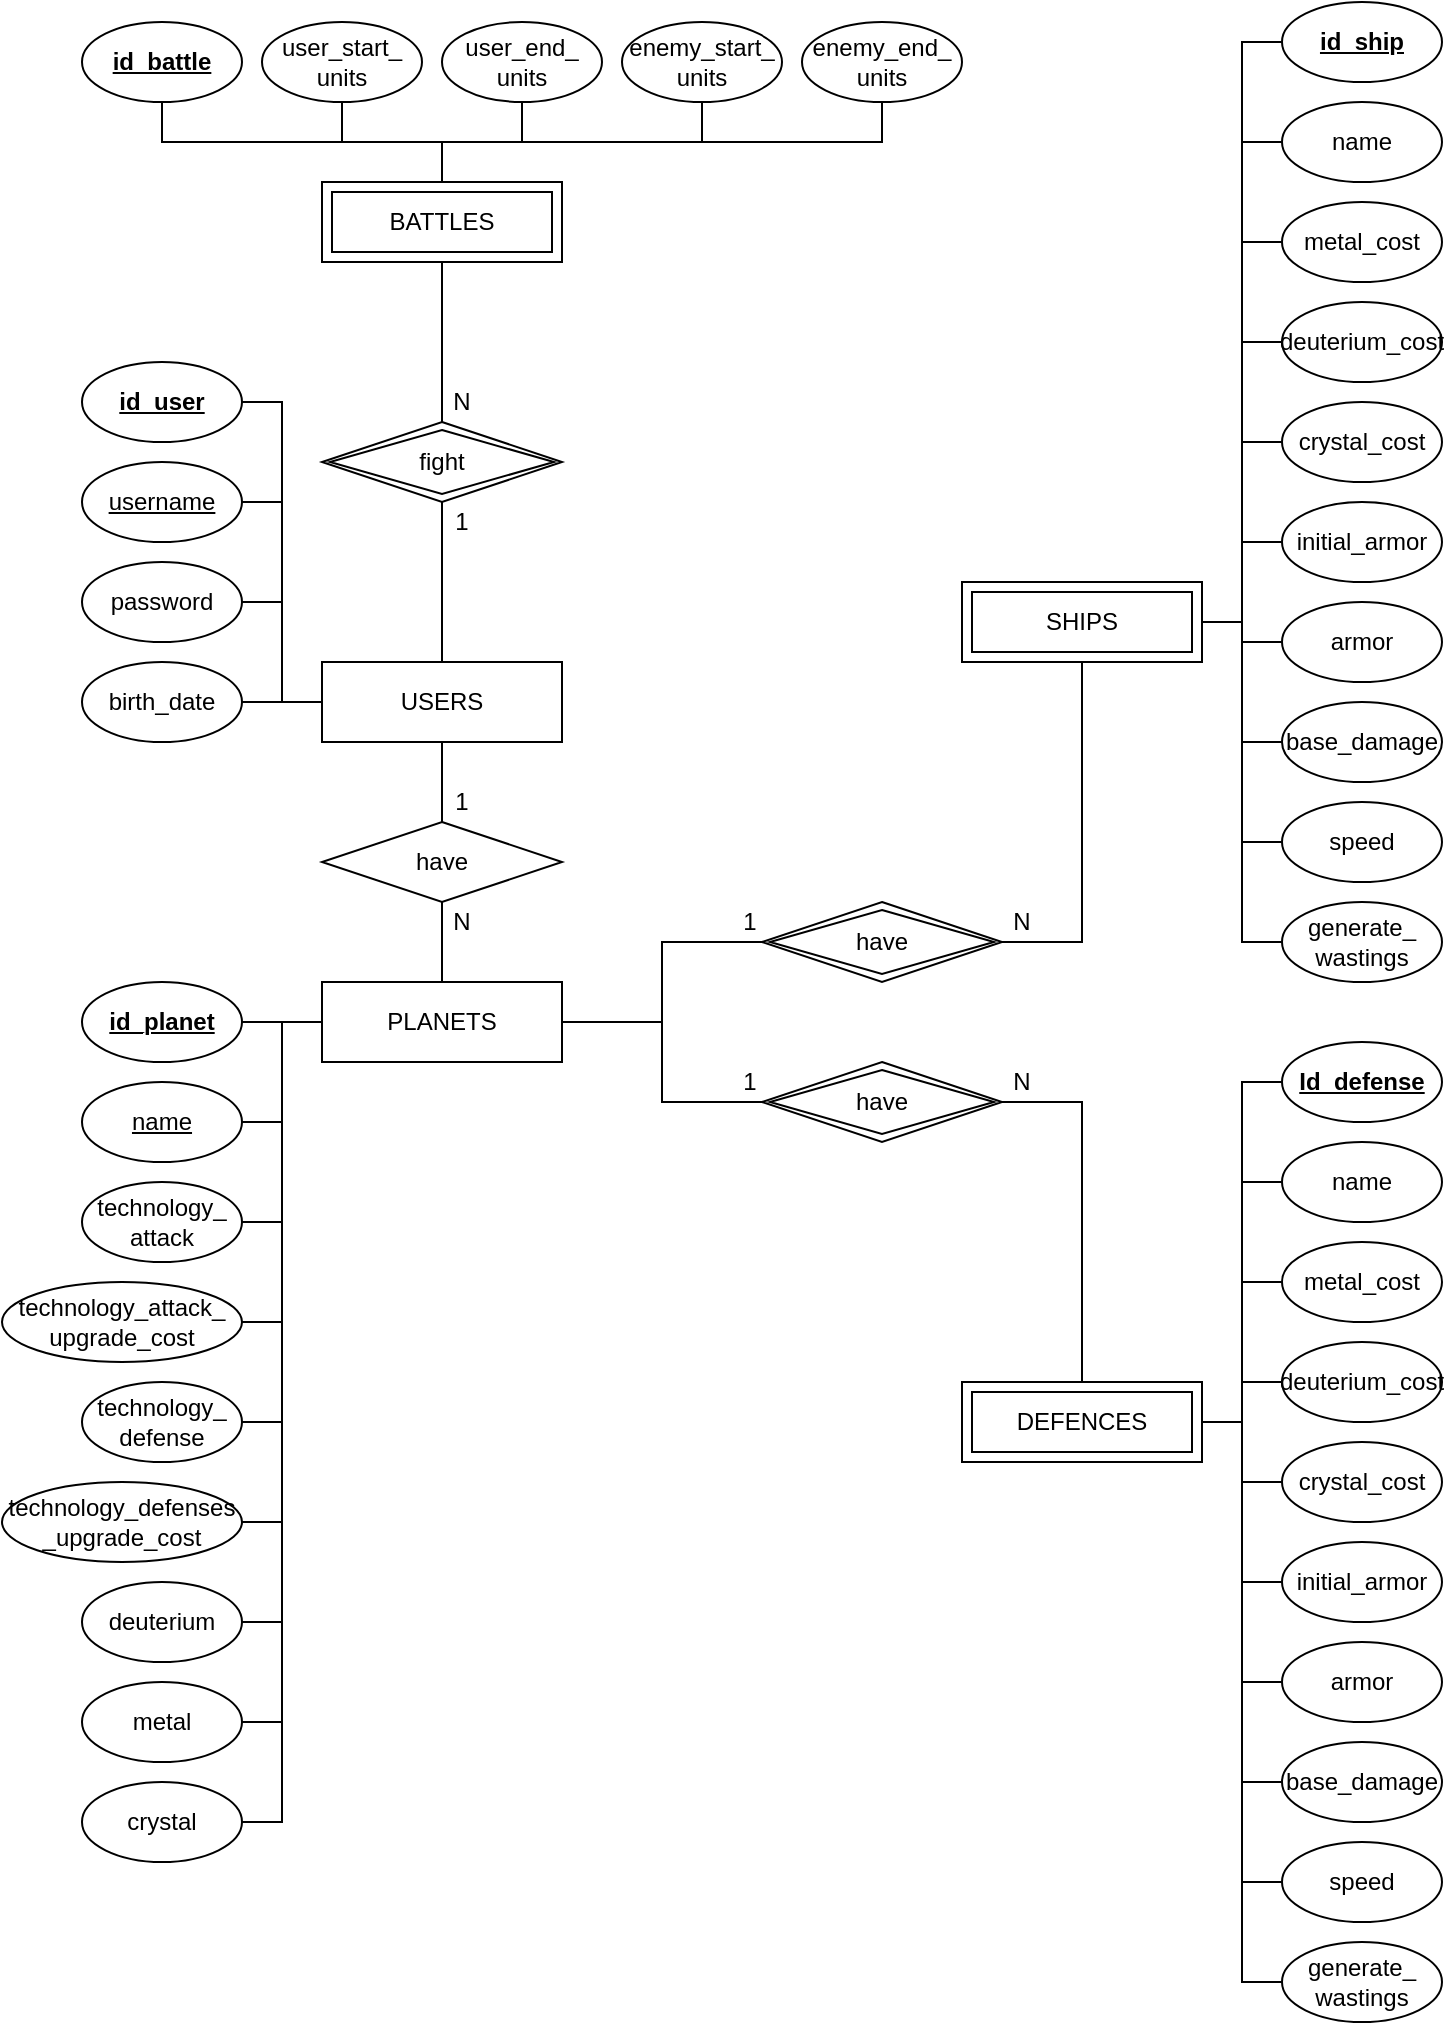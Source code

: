 <mxfile version="17.4.2" type="device"><diagram id="xhxc8xMKQmjW2qXMMAFa" name="Página-1"><mxGraphModel dx="868" dy="547" grid="1" gridSize="10" guides="1" tooltips="1" connect="1" arrows="1" fold="1" page="1" pageScale="1" pageWidth="827" pageHeight="1169" math="0" shadow="0"><root><mxCell id="0"/><mxCell id="1" parent="0"/><mxCell id="92ksUBfjqdoU2pzM7p5j-20" style="edgeStyle=orthogonalEdgeStyle;rounded=0;orthogonalLoop=1;jettySize=auto;html=1;exitX=0.5;exitY=1;exitDx=0;exitDy=0;entryX=0.5;entryY=0;entryDx=0;entryDy=0;endArrow=none;endFill=0;" parent="1" source="92ksUBfjqdoU2pzM7p5j-1" target="92ksUBfjqdoU2pzM7p5j-19" edge="1"><mxGeometry relative="1" as="geometry"/></mxCell><mxCell id="DvHc-T8S822m7_1NHIfp-21" style="edgeStyle=orthogonalEdgeStyle;rounded=0;orthogonalLoop=1;jettySize=auto;html=1;exitX=0.5;exitY=0;exitDx=0;exitDy=0;entryX=0.5;entryY=1;entryDx=0;entryDy=0;endArrow=none;endFill=0;" parent="1" source="92ksUBfjqdoU2pzM7p5j-1" target="DvHc-T8S822m7_1NHIfp-20" edge="1"><mxGeometry relative="1" as="geometry"/></mxCell><mxCell id="92ksUBfjqdoU2pzM7p5j-1" value="USERS" style="rounded=0;whiteSpace=wrap;html=1;" parent="1" vertex="1"><mxGeometry x="200" y="440" width="120" height="40" as="geometry"/></mxCell><mxCell id="92ksUBfjqdoU2pzM7p5j-4" value="N" style="text;html=1;strokeColor=none;fillColor=none;align=center;verticalAlign=middle;whiteSpace=wrap;rounded=0;" parent="1" vertex="1"><mxGeometry x="260" y="560" width="20" height="20" as="geometry"/></mxCell><mxCell id="92ksUBfjqdoU2pzM7p5j-5" value="SHIPS" style="shape=ext;margin=3;double=1;whiteSpace=wrap;html=1;align=center;" parent="1" vertex="1"><mxGeometry x="520" y="400" width="120" height="40" as="geometry"/></mxCell><mxCell id="DvHc-T8S822m7_1NHIfp-4" style="edgeStyle=orthogonalEdgeStyle;rounded=0;orthogonalLoop=1;jettySize=auto;html=1;exitX=1;exitY=0.5;exitDx=0;exitDy=0;entryX=0;entryY=0.5;entryDx=0;entryDy=0;endArrow=none;endFill=0;" parent="1" source="92ksUBfjqdoU2pzM7p5j-6" target="DvHc-T8S822m7_1NHIfp-3" edge="1"><mxGeometry relative="1" as="geometry"/></mxCell><mxCell id="DvHc-T8S822m7_1NHIfp-5" style="edgeStyle=orthogonalEdgeStyle;rounded=0;orthogonalLoop=1;jettySize=auto;html=1;exitX=1;exitY=0.5;exitDx=0;exitDy=0;entryX=0;entryY=0.5;entryDx=0;entryDy=0;endArrow=none;endFill=0;" parent="1" source="92ksUBfjqdoU2pzM7p5j-6" target="DvHc-T8S822m7_1NHIfp-2" edge="1"><mxGeometry relative="1" as="geometry"/></mxCell><mxCell id="92ksUBfjqdoU2pzM7p5j-6" value="PLANETS" style="rounded=0;whiteSpace=wrap;html=1;" parent="1" vertex="1"><mxGeometry x="200" y="600" width="120" height="40" as="geometry"/></mxCell><mxCell id="92ksUBfjqdoU2pzM7p5j-7" value="DEFENCES" style="shape=ext;margin=3;double=1;whiteSpace=wrap;html=1;align=center;" parent="1" vertex="1"><mxGeometry x="520" y="800" width="120" height="40" as="geometry"/></mxCell><mxCell id="92ksUBfjqdoU2pzM7p5j-8" value="BATTLES" style="shape=ext;margin=3;double=1;whiteSpace=wrap;html=1;align=center;" parent="1" vertex="1"><mxGeometry x="200" y="200" width="120" height="40" as="geometry"/></mxCell><mxCell id="92ksUBfjqdoU2pzM7p5j-15" style="edgeStyle=orthogonalEdgeStyle;rounded=0;orthogonalLoop=1;jettySize=auto;html=1;exitX=1;exitY=0.5;exitDx=0;exitDy=0;entryX=0;entryY=0.5;entryDx=0;entryDy=0;endArrow=none;endFill=0;" parent="1" source="92ksUBfjqdoU2pzM7p5j-11" target="92ksUBfjqdoU2pzM7p5j-1" edge="1"><mxGeometry relative="1" as="geometry"/></mxCell><mxCell id="92ksUBfjqdoU2pzM7p5j-11" value="id_user" style="ellipse;whiteSpace=wrap;html=1;fontStyle=5" parent="1" vertex="1"><mxGeometry x="80" y="290" width="80" height="40" as="geometry"/></mxCell><mxCell id="92ksUBfjqdoU2pzM7p5j-16" style="edgeStyle=orthogonalEdgeStyle;rounded=0;orthogonalLoop=1;jettySize=auto;html=1;exitX=1;exitY=0.5;exitDx=0;exitDy=0;entryX=0;entryY=0.5;entryDx=0;entryDy=0;endArrow=none;endFill=0;" parent="1" source="92ksUBfjqdoU2pzM7p5j-12" target="92ksUBfjqdoU2pzM7p5j-1" edge="1"><mxGeometry relative="1" as="geometry"/></mxCell><mxCell id="92ksUBfjqdoU2pzM7p5j-12" value="username" style="ellipse;whiteSpace=wrap;html=1;fontStyle=4" parent="1" vertex="1"><mxGeometry x="80" y="340" width="80" height="40" as="geometry"/></mxCell><mxCell id="92ksUBfjqdoU2pzM7p5j-18" style="edgeStyle=orthogonalEdgeStyle;rounded=0;orthogonalLoop=1;jettySize=auto;html=1;exitX=1;exitY=0.5;exitDx=0;exitDy=0;entryX=0;entryY=0.5;entryDx=0;entryDy=0;endArrow=none;endFill=0;" parent="1" source="92ksUBfjqdoU2pzM7p5j-13" target="92ksUBfjqdoU2pzM7p5j-1" edge="1"><mxGeometry relative="1" as="geometry"/></mxCell><mxCell id="92ksUBfjqdoU2pzM7p5j-13" value="birth_date" style="ellipse;whiteSpace=wrap;html=1;" parent="1" vertex="1"><mxGeometry x="80" y="440" width="80" height="40" as="geometry"/></mxCell><mxCell id="92ksUBfjqdoU2pzM7p5j-17" style="edgeStyle=orthogonalEdgeStyle;rounded=0;orthogonalLoop=1;jettySize=auto;html=1;exitX=1;exitY=0.5;exitDx=0;exitDy=0;entryX=0;entryY=0.5;entryDx=0;entryDy=0;endArrow=none;endFill=0;" parent="1" source="92ksUBfjqdoU2pzM7p5j-14" target="92ksUBfjqdoU2pzM7p5j-1" edge="1"><mxGeometry relative="1" as="geometry"/></mxCell><mxCell id="92ksUBfjqdoU2pzM7p5j-14" value="password" style="ellipse;whiteSpace=wrap;html=1;" parent="1" vertex="1"><mxGeometry x="80" y="390" width="80" height="40" as="geometry"/></mxCell><mxCell id="92ksUBfjqdoU2pzM7p5j-21" style="edgeStyle=orthogonalEdgeStyle;rounded=0;orthogonalLoop=1;jettySize=auto;html=1;exitX=0.5;exitY=1;exitDx=0;exitDy=0;entryX=0.5;entryY=0;entryDx=0;entryDy=0;endArrow=none;endFill=0;" parent="1" source="92ksUBfjqdoU2pzM7p5j-19" target="92ksUBfjqdoU2pzM7p5j-6" edge="1"><mxGeometry relative="1" as="geometry"/></mxCell><mxCell id="92ksUBfjqdoU2pzM7p5j-19" value="have" style="rhombus;whiteSpace=wrap;html=1;" parent="1" vertex="1"><mxGeometry x="200" y="520" width="120" height="40" as="geometry"/></mxCell><mxCell id="92ksUBfjqdoU2pzM7p5j-32" style="edgeStyle=orthogonalEdgeStyle;rounded=0;orthogonalLoop=1;jettySize=auto;html=1;exitX=1;exitY=0.5;exitDx=0;exitDy=0;entryX=0;entryY=0.5;entryDx=0;entryDy=0;fontSize=8;endArrow=none;endFill=0;" parent="1" source="92ksUBfjqdoU2pzM7p5j-22" target="92ksUBfjqdoU2pzM7p5j-6" edge="1"><mxGeometry relative="1" as="geometry"/></mxCell><mxCell id="92ksUBfjqdoU2pzM7p5j-22" value="id_planet" style="ellipse;whiteSpace=wrap;html=1;fontStyle=5" parent="1" vertex="1"><mxGeometry x="80" y="600" width="80" height="40" as="geometry"/></mxCell><mxCell id="92ksUBfjqdoU2pzM7p5j-33" style="edgeStyle=orthogonalEdgeStyle;rounded=0;orthogonalLoop=1;jettySize=auto;html=1;exitX=1;exitY=0.5;exitDx=0;exitDy=0;entryX=0;entryY=0.5;entryDx=0;entryDy=0;fontSize=8;endArrow=none;endFill=0;" parent="1" source="92ksUBfjqdoU2pzM7p5j-24" target="92ksUBfjqdoU2pzM7p5j-6" edge="1"><mxGeometry relative="1" as="geometry"/></mxCell><mxCell id="92ksUBfjqdoU2pzM7p5j-24" value="name" style="ellipse;whiteSpace=wrap;html=1;fontStyle=4" parent="1" vertex="1"><mxGeometry x="80" y="650" width="80" height="40" as="geometry"/></mxCell><mxCell id="92ksUBfjqdoU2pzM7p5j-34" style="edgeStyle=orthogonalEdgeStyle;rounded=0;orthogonalLoop=1;jettySize=auto;html=1;exitX=1;exitY=0.5;exitDx=0;exitDy=0;entryX=0;entryY=0.5;entryDx=0;entryDy=0;fontSize=8;endArrow=none;endFill=0;" parent="1" source="92ksUBfjqdoU2pzM7p5j-25" target="92ksUBfjqdoU2pzM7p5j-6" edge="1"><mxGeometry relative="1" as="geometry"/></mxCell><mxCell id="92ksUBfjqdoU2pzM7p5j-25" value="technology_&lt;br&gt;attack" style="ellipse;whiteSpace=wrap;html=1;" parent="1" vertex="1"><mxGeometry x="80" y="700" width="80" height="40" as="geometry"/></mxCell><mxCell id="92ksUBfjqdoU2pzM7p5j-36" style="edgeStyle=orthogonalEdgeStyle;rounded=0;orthogonalLoop=1;jettySize=auto;html=1;exitX=1;exitY=0.5;exitDx=0;exitDy=0;entryX=0;entryY=0.5;entryDx=0;entryDy=0;fontSize=8;endArrow=none;endFill=0;" parent="1" source="92ksUBfjqdoU2pzM7p5j-26" target="92ksUBfjqdoU2pzM7p5j-6" edge="1"><mxGeometry relative="1" as="geometry"/></mxCell><mxCell id="92ksUBfjqdoU2pzM7p5j-26" value="technology_&lt;br&gt;defense" style="ellipse;whiteSpace=wrap;html=1;" parent="1" vertex="1"><mxGeometry x="80" y="800" width="80" height="40" as="geometry"/></mxCell><mxCell id="92ksUBfjqdoU2pzM7p5j-35" style="edgeStyle=orthogonalEdgeStyle;rounded=0;orthogonalLoop=1;jettySize=auto;html=1;exitX=1;exitY=0.5;exitDx=0;exitDy=0;entryX=0;entryY=0.5;entryDx=0;entryDy=0;fontSize=8;endArrow=none;endFill=0;" parent="1" source="92ksUBfjqdoU2pzM7p5j-27" target="92ksUBfjqdoU2pzM7p5j-6" edge="1"><mxGeometry relative="1" as="geometry"/></mxCell><mxCell id="92ksUBfjqdoU2pzM7p5j-27" value="technology_attack_&lt;br&gt;upgrade_cost" style="ellipse;whiteSpace=wrap;html=1;" parent="1" vertex="1"><mxGeometry x="40" y="750" width="120" height="40" as="geometry"/></mxCell><mxCell id="92ksUBfjqdoU2pzM7p5j-37" style="edgeStyle=orthogonalEdgeStyle;rounded=0;orthogonalLoop=1;jettySize=auto;html=1;exitX=1;exitY=0.5;exitDx=0;exitDy=0;entryX=0;entryY=0.5;entryDx=0;entryDy=0;fontSize=8;endArrow=none;endFill=0;" parent="1" source="92ksUBfjqdoU2pzM7p5j-28" target="92ksUBfjqdoU2pzM7p5j-6" edge="1"><mxGeometry relative="1" as="geometry"/></mxCell><mxCell id="92ksUBfjqdoU2pzM7p5j-28" value="technology_defenses&lt;br&gt;_upgrade_cost" style="ellipse;whiteSpace=wrap;html=1;" parent="1" vertex="1"><mxGeometry x="40" y="850" width="120" height="40" as="geometry"/></mxCell><mxCell id="92ksUBfjqdoU2pzM7p5j-40" style="edgeStyle=orthogonalEdgeStyle;rounded=0;orthogonalLoop=1;jettySize=auto;html=1;exitX=1;exitY=0.5;exitDx=0;exitDy=0;entryX=0;entryY=0.5;entryDx=0;entryDy=0;fontSize=8;endArrow=none;endFill=0;" parent="1" source="92ksUBfjqdoU2pzM7p5j-29" target="92ksUBfjqdoU2pzM7p5j-6" edge="1"><mxGeometry relative="1" as="geometry"/></mxCell><mxCell id="92ksUBfjqdoU2pzM7p5j-29" value="crystal" style="ellipse;whiteSpace=wrap;html=1;" parent="1" vertex="1"><mxGeometry x="80" y="1000" width="80" height="40" as="geometry"/></mxCell><mxCell id="92ksUBfjqdoU2pzM7p5j-39" style="edgeStyle=orthogonalEdgeStyle;rounded=0;orthogonalLoop=1;jettySize=auto;html=1;exitX=1;exitY=0.5;exitDx=0;exitDy=0;entryX=0;entryY=0.5;entryDx=0;entryDy=0;fontSize=8;endArrow=none;endFill=0;" parent="1" source="92ksUBfjqdoU2pzM7p5j-30" target="92ksUBfjqdoU2pzM7p5j-6" edge="1"><mxGeometry relative="1" as="geometry"/></mxCell><mxCell id="92ksUBfjqdoU2pzM7p5j-30" value="metal" style="ellipse;whiteSpace=wrap;html=1;" parent="1" vertex="1"><mxGeometry x="80" y="950" width="80" height="40" as="geometry"/></mxCell><mxCell id="92ksUBfjqdoU2pzM7p5j-38" style="edgeStyle=orthogonalEdgeStyle;rounded=0;orthogonalLoop=1;jettySize=auto;html=1;exitX=1;exitY=0.5;exitDx=0;exitDy=0;entryX=0;entryY=0.5;entryDx=0;entryDy=0;fontSize=8;endArrow=none;endFill=0;" parent="1" source="92ksUBfjqdoU2pzM7p5j-31" target="92ksUBfjqdoU2pzM7p5j-6" edge="1"><mxGeometry relative="1" as="geometry"/></mxCell><mxCell id="92ksUBfjqdoU2pzM7p5j-31" value="deuterium" style="ellipse;whiteSpace=wrap;html=1;" parent="1" vertex="1"><mxGeometry x="80" y="900" width="80" height="40" as="geometry"/></mxCell><mxCell id="92ksUBfjqdoU2pzM7p5j-51" style="edgeStyle=orthogonalEdgeStyle;rounded=0;orthogonalLoop=1;jettySize=auto;html=1;exitX=0;exitY=0.5;exitDx=0;exitDy=0;entryX=1;entryY=0.5;entryDx=0;entryDy=0;fontSize=8;endArrow=none;endFill=0;" parent="1" source="92ksUBfjqdoU2pzM7p5j-41" target="92ksUBfjqdoU2pzM7p5j-5" edge="1"><mxGeometry relative="1" as="geometry"/></mxCell><mxCell id="92ksUBfjqdoU2pzM7p5j-41" value="id_ship" style="ellipse;whiteSpace=wrap;html=1;fontStyle=5" parent="1" vertex="1"><mxGeometry x="680" y="110" width="80" height="40" as="geometry"/></mxCell><mxCell id="92ksUBfjqdoU2pzM7p5j-52" style="edgeStyle=orthogonalEdgeStyle;rounded=0;orthogonalLoop=1;jettySize=auto;html=1;exitX=0;exitY=0.5;exitDx=0;exitDy=0;entryX=1;entryY=0.5;entryDx=0;entryDy=0;fontSize=8;endArrow=none;endFill=0;" parent="1" source="92ksUBfjqdoU2pzM7p5j-42" target="92ksUBfjqdoU2pzM7p5j-5" edge="1"><mxGeometry relative="1" as="geometry"/></mxCell><mxCell id="92ksUBfjqdoU2pzM7p5j-42" value="name" style="ellipse;whiteSpace=wrap;html=1;" parent="1" vertex="1"><mxGeometry x="680" y="160" width="80" height="40" as="geometry"/></mxCell><mxCell id="92ksUBfjqdoU2pzM7p5j-53" style="edgeStyle=orthogonalEdgeStyle;rounded=0;orthogonalLoop=1;jettySize=auto;html=1;exitX=0;exitY=0.5;exitDx=0;exitDy=0;entryX=1;entryY=0.5;entryDx=0;entryDy=0;fontSize=8;endArrow=none;endFill=0;" parent="1" source="92ksUBfjqdoU2pzM7p5j-43" target="92ksUBfjqdoU2pzM7p5j-5" edge="1"><mxGeometry relative="1" as="geometry"/></mxCell><mxCell id="92ksUBfjqdoU2pzM7p5j-43" value="metal_cost" style="ellipse;whiteSpace=wrap;html=1;" parent="1" vertex="1"><mxGeometry x="680" y="210" width="80" height="40" as="geometry"/></mxCell><mxCell id="92ksUBfjqdoU2pzM7p5j-54" style="edgeStyle=orthogonalEdgeStyle;rounded=0;orthogonalLoop=1;jettySize=auto;html=1;exitX=0;exitY=0.5;exitDx=0;exitDy=0;entryX=1;entryY=0.5;entryDx=0;entryDy=0;fontSize=8;endArrow=none;endFill=0;" parent="1" source="92ksUBfjqdoU2pzM7p5j-44" target="92ksUBfjqdoU2pzM7p5j-5" edge="1"><mxGeometry relative="1" as="geometry"/></mxCell><mxCell id="92ksUBfjqdoU2pzM7p5j-44" value="deuterium_cost" style="ellipse;whiteSpace=wrap;html=1;" parent="1" vertex="1"><mxGeometry x="680" y="260" width="80" height="40" as="geometry"/></mxCell><mxCell id="92ksUBfjqdoU2pzM7p5j-55" style="edgeStyle=orthogonalEdgeStyle;rounded=0;orthogonalLoop=1;jettySize=auto;html=1;exitX=0;exitY=0.5;exitDx=0;exitDy=0;entryX=1;entryY=0.5;entryDx=0;entryDy=0;fontSize=8;endArrow=none;endFill=0;" parent="1" source="92ksUBfjqdoU2pzM7p5j-45" target="92ksUBfjqdoU2pzM7p5j-5" edge="1"><mxGeometry relative="1" as="geometry"/></mxCell><mxCell id="92ksUBfjqdoU2pzM7p5j-45" value="crystal_cost" style="ellipse;whiteSpace=wrap;html=1;" parent="1" vertex="1"><mxGeometry x="680" y="310" width="80" height="40" as="geometry"/></mxCell><mxCell id="92ksUBfjqdoU2pzM7p5j-56" style="edgeStyle=orthogonalEdgeStyle;rounded=0;orthogonalLoop=1;jettySize=auto;html=1;exitX=0;exitY=0.5;exitDx=0;exitDy=0;entryX=1;entryY=0.5;entryDx=0;entryDy=0;fontSize=8;endArrow=none;endFill=0;" parent="1" source="92ksUBfjqdoU2pzM7p5j-46" target="92ksUBfjqdoU2pzM7p5j-5" edge="1"><mxGeometry relative="1" as="geometry"/></mxCell><mxCell id="92ksUBfjqdoU2pzM7p5j-46" value="initial_armor" style="ellipse;whiteSpace=wrap;html=1;" parent="1" vertex="1"><mxGeometry x="680" y="360" width="80" height="40" as="geometry"/></mxCell><mxCell id="92ksUBfjqdoU2pzM7p5j-57" style="edgeStyle=orthogonalEdgeStyle;rounded=0;orthogonalLoop=1;jettySize=auto;html=1;exitX=0;exitY=0.5;exitDx=0;exitDy=0;entryX=1;entryY=0.5;entryDx=0;entryDy=0;fontSize=8;endArrow=none;endFill=0;" parent="1" source="92ksUBfjqdoU2pzM7p5j-47" target="92ksUBfjqdoU2pzM7p5j-5" edge="1"><mxGeometry relative="1" as="geometry"/></mxCell><mxCell id="92ksUBfjqdoU2pzM7p5j-47" value="armor" style="ellipse;whiteSpace=wrap;html=1;" parent="1" vertex="1"><mxGeometry x="680" y="410" width="80" height="40" as="geometry"/></mxCell><mxCell id="92ksUBfjqdoU2pzM7p5j-58" style="edgeStyle=orthogonalEdgeStyle;rounded=0;orthogonalLoop=1;jettySize=auto;html=1;exitX=0;exitY=0.5;exitDx=0;exitDy=0;entryX=1;entryY=0.5;entryDx=0;entryDy=0;fontSize=8;endArrow=none;endFill=0;" parent="1" source="92ksUBfjqdoU2pzM7p5j-48" target="92ksUBfjqdoU2pzM7p5j-5" edge="1"><mxGeometry relative="1" as="geometry"/></mxCell><mxCell id="92ksUBfjqdoU2pzM7p5j-48" value="base_damage" style="ellipse;whiteSpace=wrap;html=1;" parent="1" vertex="1"><mxGeometry x="680" y="460" width="80" height="40" as="geometry"/></mxCell><mxCell id="92ksUBfjqdoU2pzM7p5j-59" style="edgeStyle=orthogonalEdgeStyle;rounded=0;orthogonalLoop=1;jettySize=auto;html=1;exitX=0;exitY=0.5;exitDx=0;exitDy=0;entryX=1;entryY=0.5;entryDx=0;entryDy=0;fontSize=8;endArrow=none;endFill=0;" parent="1" source="92ksUBfjqdoU2pzM7p5j-49" target="92ksUBfjqdoU2pzM7p5j-5" edge="1"><mxGeometry relative="1" as="geometry"/></mxCell><mxCell id="92ksUBfjqdoU2pzM7p5j-49" value="speed" style="ellipse;whiteSpace=wrap;html=1;" parent="1" vertex="1"><mxGeometry x="680" y="510" width="80" height="40" as="geometry"/></mxCell><mxCell id="92ksUBfjqdoU2pzM7p5j-60" style="edgeStyle=orthogonalEdgeStyle;rounded=0;orthogonalLoop=1;jettySize=auto;html=1;exitX=0;exitY=0.5;exitDx=0;exitDy=0;entryX=1;entryY=0.5;entryDx=0;entryDy=0;fontSize=8;endArrow=none;endFill=0;" parent="1" source="92ksUBfjqdoU2pzM7p5j-50" target="92ksUBfjqdoU2pzM7p5j-5" edge="1"><mxGeometry relative="1" as="geometry"/></mxCell><mxCell id="92ksUBfjqdoU2pzM7p5j-50" value="generate_&lt;br&gt;wastings" style="ellipse;whiteSpace=wrap;html=1;" parent="1" vertex="1"><mxGeometry x="680" y="560" width="80" height="40" as="geometry"/></mxCell><mxCell id="92ksUBfjqdoU2pzM7p5j-71" style="edgeStyle=orthogonalEdgeStyle;rounded=0;orthogonalLoop=1;jettySize=auto;html=1;exitX=0;exitY=0.5;exitDx=0;exitDy=0;entryX=1;entryY=0.5;entryDx=0;entryDy=0;fontSize=8;endArrow=none;endFill=0;" parent="1" source="92ksUBfjqdoU2pzM7p5j-61" target="92ksUBfjqdoU2pzM7p5j-7" edge="1"><mxGeometry relative="1" as="geometry"/></mxCell><mxCell id="92ksUBfjqdoU2pzM7p5j-61" value="Id_defense" style="ellipse;whiteSpace=wrap;html=1;fontStyle=5" parent="1" vertex="1"><mxGeometry x="680" y="630" width="80" height="40" as="geometry"/></mxCell><mxCell id="92ksUBfjqdoU2pzM7p5j-72" style="edgeStyle=orthogonalEdgeStyle;rounded=0;orthogonalLoop=1;jettySize=auto;html=1;exitX=0;exitY=0.5;exitDx=0;exitDy=0;entryX=1;entryY=0.5;entryDx=0;entryDy=0;fontSize=8;endArrow=none;endFill=0;" parent="1" source="92ksUBfjqdoU2pzM7p5j-62" target="92ksUBfjqdoU2pzM7p5j-7" edge="1"><mxGeometry relative="1" as="geometry"/></mxCell><mxCell id="92ksUBfjqdoU2pzM7p5j-62" value="name" style="ellipse;whiteSpace=wrap;html=1;" parent="1" vertex="1"><mxGeometry x="680" y="680" width="80" height="40" as="geometry"/></mxCell><mxCell id="92ksUBfjqdoU2pzM7p5j-73" style="edgeStyle=orthogonalEdgeStyle;rounded=0;orthogonalLoop=1;jettySize=auto;html=1;exitX=0;exitY=0.5;exitDx=0;exitDy=0;entryX=1;entryY=0.5;entryDx=0;entryDy=0;fontSize=8;endArrow=none;endFill=0;" parent="1" source="92ksUBfjqdoU2pzM7p5j-63" target="92ksUBfjqdoU2pzM7p5j-7" edge="1"><mxGeometry relative="1" as="geometry"/></mxCell><mxCell id="92ksUBfjqdoU2pzM7p5j-63" value="metal_cost" style="ellipse;whiteSpace=wrap;html=1;" parent="1" vertex="1"><mxGeometry x="680" y="730" width="80" height="40" as="geometry"/></mxCell><mxCell id="92ksUBfjqdoU2pzM7p5j-74" style="edgeStyle=orthogonalEdgeStyle;rounded=0;orthogonalLoop=1;jettySize=auto;html=1;exitX=0;exitY=0.5;exitDx=0;exitDy=0;entryX=1;entryY=0.5;entryDx=0;entryDy=0;fontSize=8;endArrow=none;endFill=0;" parent="1" source="92ksUBfjqdoU2pzM7p5j-64" target="92ksUBfjqdoU2pzM7p5j-7" edge="1"><mxGeometry relative="1" as="geometry"/></mxCell><mxCell id="92ksUBfjqdoU2pzM7p5j-64" value="deuterium_cost" style="ellipse;whiteSpace=wrap;html=1;" parent="1" vertex="1"><mxGeometry x="680" y="780" width="80" height="40" as="geometry"/></mxCell><mxCell id="92ksUBfjqdoU2pzM7p5j-75" style="edgeStyle=orthogonalEdgeStyle;rounded=0;orthogonalLoop=1;jettySize=auto;html=1;exitX=0;exitY=0.5;exitDx=0;exitDy=0;entryX=1;entryY=0.5;entryDx=0;entryDy=0;fontSize=8;endArrow=none;endFill=0;" parent="1" source="92ksUBfjqdoU2pzM7p5j-65" target="92ksUBfjqdoU2pzM7p5j-7" edge="1"><mxGeometry relative="1" as="geometry"/></mxCell><mxCell id="92ksUBfjqdoU2pzM7p5j-65" value="crystal_cost" style="ellipse;whiteSpace=wrap;html=1;" parent="1" vertex="1"><mxGeometry x="680" y="830" width="80" height="40" as="geometry"/></mxCell><mxCell id="92ksUBfjqdoU2pzM7p5j-76" style="edgeStyle=orthogonalEdgeStyle;rounded=0;orthogonalLoop=1;jettySize=auto;html=1;exitX=0;exitY=0.5;exitDx=0;exitDy=0;entryX=1;entryY=0.5;entryDx=0;entryDy=0;fontSize=8;endArrow=none;endFill=0;" parent="1" source="92ksUBfjqdoU2pzM7p5j-66" target="92ksUBfjqdoU2pzM7p5j-7" edge="1"><mxGeometry relative="1" as="geometry"/></mxCell><mxCell id="92ksUBfjqdoU2pzM7p5j-66" value="initial_armor" style="ellipse;whiteSpace=wrap;html=1;" parent="1" vertex="1"><mxGeometry x="680" y="880" width="80" height="40" as="geometry"/></mxCell><mxCell id="92ksUBfjqdoU2pzM7p5j-77" style="edgeStyle=orthogonalEdgeStyle;rounded=0;orthogonalLoop=1;jettySize=auto;html=1;exitX=0;exitY=0.5;exitDx=0;exitDy=0;entryX=1;entryY=0.5;entryDx=0;entryDy=0;fontSize=8;endArrow=none;endFill=0;" parent="1" source="92ksUBfjqdoU2pzM7p5j-67" target="92ksUBfjqdoU2pzM7p5j-7" edge="1"><mxGeometry relative="1" as="geometry"/></mxCell><mxCell id="92ksUBfjqdoU2pzM7p5j-67" value="armor" style="ellipse;whiteSpace=wrap;html=1;" parent="1" vertex="1"><mxGeometry x="680" y="930" width="80" height="40" as="geometry"/></mxCell><mxCell id="92ksUBfjqdoU2pzM7p5j-78" style="edgeStyle=orthogonalEdgeStyle;rounded=0;orthogonalLoop=1;jettySize=auto;html=1;exitX=0;exitY=0.5;exitDx=0;exitDy=0;entryX=1;entryY=0.5;entryDx=0;entryDy=0;fontSize=8;endArrow=none;endFill=0;" parent="1" source="92ksUBfjqdoU2pzM7p5j-68" target="92ksUBfjqdoU2pzM7p5j-7" edge="1"><mxGeometry relative="1" as="geometry"/></mxCell><mxCell id="92ksUBfjqdoU2pzM7p5j-68" value="base_damage" style="ellipse;whiteSpace=wrap;html=1;" parent="1" vertex="1"><mxGeometry x="680" y="980" width="80" height="40" as="geometry"/></mxCell><mxCell id="92ksUBfjqdoU2pzM7p5j-79" style="edgeStyle=orthogonalEdgeStyle;rounded=0;orthogonalLoop=1;jettySize=auto;html=1;exitX=0;exitY=0.5;exitDx=0;exitDy=0;entryX=1;entryY=0.5;entryDx=0;entryDy=0;fontSize=8;endArrow=none;endFill=0;" parent="1" source="92ksUBfjqdoU2pzM7p5j-69" target="92ksUBfjqdoU2pzM7p5j-7" edge="1"><mxGeometry relative="1" as="geometry"/></mxCell><mxCell id="92ksUBfjqdoU2pzM7p5j-69" value="speed" style="ellipse;whiteSpace=wrap;html=1;" parent="1" vertex="1"><mxGeometry x="680" y="1030" width="80" height="40" as="geometry"/></mxCell><mxCell id="92ksUBfjqdoU2pzM7p5j-80" style="edgeStyle=orthogonalEdgeStyle;rounded=0;orthogonalLoop=1;jettySize=auto;html=1;exitX=0;exitY=0.5;exitDx=0;exitDy=0;entryX=1;entryY=0.5;entryDx=0;entryDy=0;fontSize=8;endArrow=none;endFill=0;" parent="1" source="92ksUBfjqdoU2pzM7p5j-70" target="92ksUBfjqdoU2pzM7p5j-7" edge="1"><mxGeometry relative="1" as="geometry"/></mxCell><mxCell id="92ksUBfjqdoU2pzM7p5j-70" value="generate_&lt;br&gt;wastings" style="ellipse;whiteSpace=wrap;html=1;" parent="1" vertex="1"><mxGeometry x="680" y="1080" width="80" height="40" as="geometry"/></mxCell><mxCell id="DvHc-T8S822m7_1NHIfp-26" style="edgeStyle=orthogonalEdgeStyle;rounded=0;orthogonalLoop=1;jettySize=auto;html=1;exitX=0.5;exitY=1;exitDx=0;exitDy=0;entryX=0.5;entryY=0;entryDx=0;entryDy=0;endArrow=none;endFill=0;" parent="1" source="92ksUBfjqdoU2pzM7p5j-81" target="92ksUBfjqdoU2pzM7p5j-8" edge="1"><mxGeometry relative="1" as="geometry"/></mxCell><mxCell id="92ksUBfjqdoU2pzM7p5j-81" value="id_battle" style="ellipse;whiteSpace=wrap;html=1;fontStyle=5" parent="1" vertex="1"><mxGeometry x="80" y="120" width="80" height="40" as="geometry"/></mxCell><mxCell id="DvHc-T8S822m7_1NHIfp-28" style="edgeStyle=orthogonalEdgeStyle;rounded=0;orthogonalLoop=1;jettySize=auto;html=1;exitX=0.5;exitY=1;exitDx=0;exitDy=0;entryX=0.5;entryY=0;entryDx=0;entryDy=0;endArrow=none;endFill=0;" parent="1" source="92ksUBfjqdoU2pzM7p5j-87" target="92ksUBfjqdoU2pzM7p5j-8" edge="1"><mxGeometry relative="1" as="geometry"/></mxCell><mxCell id="92ksUBfjqdoU2pzM7p5j-87" value="user_start_&lt;br&gt;units" style="ellipse;whiteSpace=wrap;html=1;" parent="1" vertex="1"><mxGeometry x="170" y="120" width="80" height="40" as="geometry"/></mxCell><mxCell id="DvHc-T8S822m7_1NHIfp-29" style="edgeStyle=orthogonalEdgeStyle;rounded=0;orthogonalLoop=1;jettySize=auto;html=1;exitX=0.5;exitY=1;exitDx=0;exitDy=0;entryX=0.5;entryY=0;entryDx=0;entryDy=0;endArrow=none;endFill=0;" parent="1" source="92ksUBfjqdoU2pzM7p5j-88" target="92ksUBfjqdoU2pzM7p5j-8" edge="1"><mxGeometry relative="1" as="geometry"/></mxCell><mxCell id="92ksUBfjqdoU2pzM7p5j-88" value="user_end_&lt;br&gt;units" style="ellipse;whiteSpace=wrap;html=1;" parent="1" vertex="1"><mxGeometry x="260" y="120" width="80" height="40" as="geometry"/></mxCell><mxCell id="DvHc-T8S822m7_1NHIfp-31" style="edgeStyle=orthogonalEdgeStyle;rounded=0;orthogonalLoop=1;jettySize=auto;html=1;exitX=0.5;exitY=1;exitDx=0;exitDy=0;entryX=0.5;entryY=0;entryDx=0;entryDy=0;endArrow=none;endFill=0;" parent="1" source="92ksUBfjqdoU2pzM7p5j-89" target="92ksUBfjqdoU2pzM7p5j-8" edge="1"><mxGeometry relative="1" as="geometry"/></mxCell><mxCell id="92ksUBfjqdoU2pzM7p5j-89" value="enemy_start_&lt;br&gt;units" style="ellipse;whiteSpace=wrap;html=1;" parent="1" vertex="1"><mxGeometry x="350" y="120" width="80" height="40" as="geometry"/></mxCell><mxCell id="DvHc-T8S822m7_1NHIfp-32" style="edgeStyle=orthogonalEdgeStyle;rounded=0;orthogonalLoop=1;jettySize=auto;html=1;exitX=0.5;exitY=1;exitDx=0;exitDy=0;entryX=0.5;entryY=0;entryDx=0;entryDy=0;endArrow=none;endFill=0;" parent="1" source="92ksUBfjqdoU2pzM7p5j-90" target="92ksUBfjqdoU2pzM7p5j-8" edge="1"><mxGeometry relative="1" as="geometry"/></mxCell><mxCell id="92ksUBfjqdoU2pzM7p5j-90" value="enemy_end_&lt;br&gt;units" style="ellipse;whiteSpace=wrap;html=1;" parent="1" vertex="1"><mxGeometry x="440" y="120" width="80" height="40" as="geometry"/></mxCell><mxCell id="DvHc-T8S822m7_1NHIfp-1" value="1" style="text;html=1;strokeColor=none;fillColor=none;align=center;verticalAlign=middle;whiteSpace=wrap;rounded=0;" parent="1" vertex="1"><mxGeometry x="260" y="500" width="20" height="20" as="geometry"/></mxCell><mxCell id="DvHc-T8S822m7_1NHIfp-6" style="edgeStyle=orthogonalEdgeStyle;rounded=0;orthogonalLoop=1;jettySize=auto;html=1;exitX=1;exitY=0.5;exitDx=0;exitDy=0;entryX=0.5;entryY=1;entryDx=0;entryDy=0;endArrow=none;endFill=0;" parent="1" source="DvHc-T8S822m7_1NHIfp-2" target="92ksUBfjqdoU2pzM7p5j-5" edge="1"><mxGeometry relative="1" as="geometry"/></mxCell><mxCell id="DvHc-T8S822m7_1NHIfp-2" value="have" style="shape=rhombus;double=1;perimeter=rhombusPerimeter;whiteSpace=wrap;html=1;align=center;sketch=0;strokeColor=default;" parent="1" vertex="1"><mxGeometry x="420" y="560" width="120" height="40" as="geometry"/></mxCell><mxCell id="DvHc-T8S822m7_1NHIfp-7" style="edgeStyle=orthogonalEdgeStyle;rounded=0;orthogonalLoop=1;jettySize=auto;html=1;exitX=1;exitY=0.5;exitDx=0;exitDy=0;entryX=0.5;entryY=0;entryDx=0;entryDy=0;endArrow=none;endFill=0;" parent="1" source="DvHc-T8S822m7_1NHIfp-3" target="92ksUBfjqdoU2pzM7p5j-7" edge="1"><mxGeometry relative="1" as="geometry"/></mxCell><mxCell id="DvHc-T8S822m7_1NHIfp-3" value="have" style="shape=rhombus;double=1;perimeter=rhombusPerimeter;whiteSpace=wrap;html=1;align=center;sketch=0;strokeColor=default;" parent="1" vertex="1"><mxGeometry x="420" y="640" width="120" height="40" as="geometry"/></mxCell><mxCell id="DvHc-T8S822m7_1NHIfp-8" value="1" style="text;html=1;strokeColor=none;fillColor=none;align=center;verticalAlign=middle;whiteSpace=wrap;rounded=0;" parent="1" vertex="1"><mxGeometry x="404" y="560" width="20" height="20" as="geometry"/></mxCell><mxCell id="DvHc-T8S822m7_1NHIfp-9" value="1" style="text;html=1;strokeColor=none;fillColor=none;align=center;verticalAlign=middle;whiteSpace=wrap;rounded=0;" parent="1" vertex="1"><mxGeometry x="404" y="640" width="20" height="20" as="geometry"/></mxCell><mxCell id="DvHc-T8S822m7_1NHIfp-10" value="N" style="text;html=1;strokeColor=none;fillColor=none;align=center;verticalAlign=middle;whiteSpace=wrap;rounded=0;" parent="1" vertex="1"><mxGeometry x="540" y="640" width="20" height="20" as="geometry"/></mxCell><mxCell id="DvHc-T8S822m7_1NHIfp-12" value="N" style="text;html=1;strokeColor=none;fillColor=none;align=center;verticalAlign=middle;whiteSpace=wrap;rounded=0;" parent="1" vertex="1"><mxGeometry x="540" y="560" width="20" height="20" as="geometry"/></mxCell><mxCell id="DvHc-T8S822m7_1NHIfp-22" style="edgeStyle=orthogonalEdgeStyle;rounded=0;orthogonalLoop=1;jettySize=auto;html=1;exitX=0.5;exitY=0;exitDx=0;exitDy=0;entryX=0.5;entryY=1;entryDx=0;entryDy=0;endArrow=none;endFill=0;" parent="1" source="DvHc-T8S822m7_1NHIfp-20" target="92ksUBfjqdoU2pzM7p5j-8" edge="1"><mxGeometry relative="1" as="geometry"/></mxCell><mxCell id="DvHc-T8S822m7_1NHIfp-20" value="fight" style="shape=rhombus;double=1;perimeter=rhombusPerimeter;whiteSpace=wrap;html=1;align=center;sketch=0;strokeColor=default;" parent="1" vertex="1"><mxGeometry x="200" y="320" width="120" height="40" as="geometry"/></mxCell><mxCell id="DvHc-T8S822m7_1NHIfp-24" value="N" style="text;html=1;strokeColor=none;fillColor=none;align=center;verticalAlign=middle;whiteSpace=wrap;rounded=0;" parent="1" vertex="1"><mxGeometry x="260" y="300" width="20" height="20" as="geometry"/></mxCell><mxCell id="DvHc-T8S822m7_1NHIfp-25" value="1" style="text;html=1;strokeColor=none;fillColor=none;align=center;verticalAlign=middle;whiteSpace=wrap;rounded=0;" parent="1" vertex="1"><mxGeometry x="260" y="360" width="20" height="20" as="geometry"/></mxCell></root></mxGraphModel></diagram></mxfile>